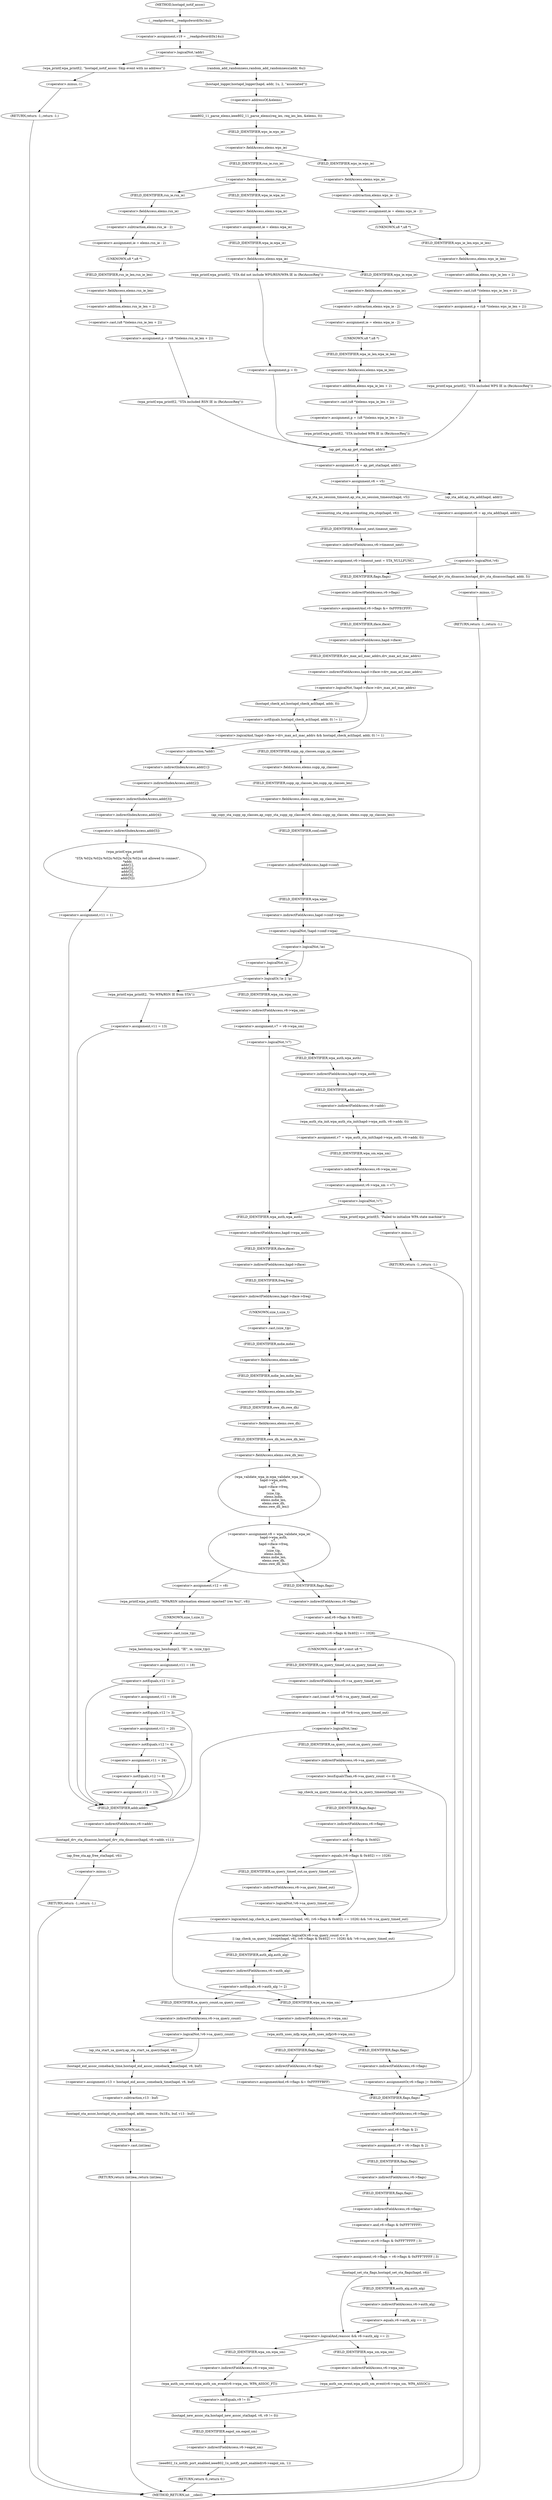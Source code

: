 digraph hostapd_notif_assoc {  
"1000136" [label = "(<operator>.assignment,v19 = __readgsdword(0x14u))" ]
"1000138" [label = "(__readgsdword,__readgsdword(0x14u))" ]
"1000141" [label = "(<operator>.logicalNot,!addr)" ]
"1000144" [label = "(wpa_printf,wpa_printf(2, \"hostapd_notif_assoc: Skip event with no address\"))" ]
"1000147" [label = "(RETURN,return -1;,return -1;)" ]
"1000148" [label = "(<operator>.minus,-1)" ]
"1000150" [label = "(random_add_randomness,random_add_randomness(addr, 6u))" ]
"1000153" [label = "(hostapd_logger,hostapd_logger(hapd, addr, 1u, 2, \"associated\"))" ]
"1000159" [label = "(ieee802_11_parse_elems,ieee802_11_parse_elems(req_ies, req_ies_len, &elems, 0))" ]
"1000162" [label = "(<operator>.addressOf,&elems)" ]
"1000166" [label = "(<operator>.fieldAccess,elems.wps_ie)" ]
"1000168" [label = "(FIELD_IDENTIFIER,wps_ie,wps_ie)" ]
"1000170" [label = "(<operator>.assignment,ie = elems.wps_ie - 2)" ]
"1000172" [label = "(<operator>.subtraction,elems.wps_ie - 2)" ]
"1000173" [label = "(<operator>.fieldAccess,elems.wps_ie)" ]
"1000175" [label = "(FIELD_IDENTIFIER,wps_ie,wps_ie)" ]
"1000177" [label = "(<operator>.assignment,p = (u8 *)(elems.wps_ie_len + 2))" ]
"1000179" [label = "(<operator>.cast,(u8 *)(elems.wps_ie_len + 2))" ]
"1000180" [label = "(UNKNOWN,u8 *,u8 *)" ]
"1000181" [label = "(<operator>.addition,elems.wps_ie_len + 2)" ]
"1000182" [label = "(<operator>.fieldAccess,elems.wps_ie_len)" ]
"1000184" [label = "(FIELD_IDENTIFIER,wps_ie_len,wps_ie_len)" ]
"1000186" [label = "(wpa_printf,wpa_printf(2, \"STA included WPS IE in (Re)AssocReq\"))" ]
"1000191" [label = "(<operator>.fieldAccess,elems.rsn_ie)" ]
"1000193" [label = "(FIELD_IDENTIFIER,rsn_ie,rsn_ie)" ]
"1000195" [label = "(<operator>.assignment,ie = elems.rsn_ie - 2)" ]
"1000197" [label = "(<operator>.subtraction,elems.rsn_ie - 2)" ]
"1000198" [label = "(<operator>.fieldAccess,elems.rsn_ie)" ]
"1000200" [label = "(FIELD_IDENTIFIER,rsn_ie,rsn_ie)" ]
"1000202" [label = "(<operator>.assignment,p = (u8 *)(elems.rsn_ie_len + 2))" ]
"1000204" [label = "(<operator>.cast,(u8 *)(elems.rsn_ie_len + 2))" ]
"1000205" [label = "(UNKNOWN,u8 *,u8 *)" ]
"1000206" [label = "(<operator>.addition,elems.rsn_ie_len + 2)" ]
"1000207" [label = "(<operator>.fieldAccess,elems.rsn_ie_len)" ]
"1000209" [label = "(FIELD_IDENTIFIER,rsn_ie_len,rsn_ie_len)" ]
"1000211" [label = "(wpa_printf,wpa_printf(2, \"STA included RSN IE in (Re)AssocReq\"))" ]
"1000216" [label = "(<operator>.assignment,ie = elems.wpa_ie)" ]
"1000218" [label = "(<operator>.fieldAccess,elems.wpa_ie)" ]
"1000220" [label = "(FIELD_IDENTIFIER,wpa_ie,wpa_ie)" ]
"1000222" [label = "(<operator>.fieldAccess,elems.wpa_ie)" ]
"1000224" [label = "(FIELD_IDENTIFIER,wpa_ie,wpa_ie)" ]
"1000226" [label = "(<operator>.assignment,ie = elems.wpa_ie - 2)" ]
"1000228" [label = "(<operator>.subtraction,elems.wpa_ie - 2)" ]
"1000229" [label = "(<operator>.fieldAccess,elems.wpa_ie)" ]
"1000231" [label = "(FIELD_IDENTIFIER,wpa_ie,wpa_ie)" ]
"1000233" [label = "(<operator>.assignment,p = (u8 *)(elems.wpa_ie_len + 2))" ]
"1000235" [label = "(<operator>.cast,(u8 *)(elems.wpa_ie_len + 2))" ]
"1000236" [label = "(UNKNOWN,u8 *,u8 *)" ]
"1000237" [label = "(<operator>.addition,elems.wpa_ie_len + 2)" ]
"1000238" [label = "(<operator>.fieldAccess,elems.wpa_ie_len)" ]
"1000240" [label = "(FIELD_IDENTIFIER,wpa_ie_len,wpa_ie_len)" ]
"1000242" [label = "(wpa_printf,wpa_printf(2, \"STA included WPA IE in (Re)AssocReq\"))" ]
"1000247" [label = "(wpa_printf,wpa_printf(2, \"STA did not include WPS/RSN/WPA IE in (Re)AssocReq\"))" ]
"1000250" [label = "(<operator>.assignment,p = 0)" ]
"1000253" [label = "(<operator>.assignment,v5 = ap_get_sta(hapd, addr))" ]
"1000255" [label = "(ap_get_sta,ap_get_sta(hapd, addr))" ]
"1000258" [label = "(<operator>.assignment,v6 = v5)" ]
"1000264" [label = "(ap_sta_no_session_timeout,ap_sta_no_session_timeout(hapd, v5))" ]
"1000267" [label = "(accounting_sta_stop,accounting_sta_stop(hapd, v6))" ]
"1000270" [label = "(<operator>.assignment,v6->timeout_next = STA_NULLFUNC)" ]
"1000271" [label = "(<operator>.indirectFieldAccess,v6->timeout_next)" ]
"1000273" [label = "(FIELD_IDENTIFIER,timeout_next,timeout_next)" ]
"1000277" [label = "(<operator>.assignment,v6 = ap_sta_add(hapd, addr))" ]
"1000279" [label = "(ap_sta_add,ap_sta_add(hapd, addr))" ]
"1000283" [label = "(<operator>.logicalNot,!v6)" ]
"1000286" [label = "(hostapd_drv_sta_disassoc,hostapd_drv_sta_disassoc(hapd, addr, 5))" ]
"1000290" [label = "(RETURN,return -1;,return -1;)" ]
"1000291" [label = "(<operator>.minus,-1)" ]
"1000293" [label = "(<operators>.assignmentAnd,v6->flags &= 0xFFFECFFF)" ]
"1000294" [label = "(<operator>.indirectFieldAccess,v6->flags)" ]
"1000296" [label = "(FIELD_IDENTIFIER,flags,flags)" ]
"1000299" [label = "(<operator>.logicalAnd,!hapd->iface->drv_max_acl_mac_addrs && hostapd_check_acl(hapd, addr, 0) != 1)" ]
"1000300" [label = "(<operator>.logicalNot,!hapd->iface->drv_max_acl_mac_addrs)" ]
"1000301" [label = "(<operator>.indirectFieldAccess,hapd->iface->drv_max_acl_mac_addrs)" ]
"1000302" [label = "(<operator>.indirectFieldAccess,hapd->iface)" ]
"1000304" [label = "(FIELD_IDENTIFIER,iface,iface)" ]
"1000305" [label = "(FIELD_IDENTIFIER,drv_max_acl_mac_addrs,drv_max_acl_mac_addrs)" ]
"1000306" [label = "(<operator>.notEquals,hostapd_check_acl(hapd, addr, 0) != 1)" ]
"1000307" [label = "(hostapd_check_acl,hostapd_check_acl(hapd, addr, 0))" ]
"1000313" [label = "(wpa_printf,wpa_printf(\n      3,\n      \"STA %02x:%02x:%02x:%02x:%02x:%02x not allowed to connect\",\n      *addr,\n      addr[1],\n      addr[2],\n      addr[3],\n      addr[4],\n      addr[5]))" ]
"1000316" [label = "(<operator>.indirection,*addr)" ]
"1000318" [label = "(<operator>.indirectIndexAccess,addr[1])" ]
"1000321" [label = "(<operator>.indirectIndexAccess,addr[2])" ]
"1000324" [label = "(<operator>.indirectIndexAccess,addr[3])" ]
"1000327" [label = "(<operator>.indirectIndexAccess,addr[4])" ]
"1000330" [label = "(<operator>.indirectIndexAccess,addr[5])" ]
"1000333" [label = "(<operator>.assignment,v11 = 1)" ]
"1000337" [label = "(hostapd_drv_sta_disassoc,hostapd_drv_sta_disassoc(hapd, v6->addr, v11))" ]
"1000339" [label = "(<operator>.indirectFieldAccess,v6->addr)" ]
"1000341" [label = "(FIELD_IDENTIFIER,addr,addr)" ]
"1000343" [label = "(ap_free_sta,ap_free_sta(hapd, v6))" ]
"1000346" [label = "(RETURN,return -1;,return -1;)" ]
"1000347" [label = "(<operator>.minus,-1)" ]
"1000349" [label = "(ap_copy_sta_supp_op_classes,ap_copy_sta_supp_op_classes(v6, elems.supp_op_classes, elems.supp_op_classes_len))" ]
"1000351" [label = "(<operator>.fieldAccess,elems.supp_op_classes)" ]
"1000353" [label = "(FIELD_IDENTIFIER,supp_op_classes,supp_op_classes)" ]
"1000354" [label = "(<operator>.fieldAccess,elems.supp_op_classes_len)" ]
"1000356" [label = "(FIELD_IDENTIFIER,supp_op_classes_len,supp_op_classes_len)" ]
"1000358" [label = "(<operator>.logicalNot,!hapd->conf->wpa)" ]
"1000359" [label = "(<operator>.indirectFieldAccess,hapd->conf->wpa)" ]
"1000360" [label = "(<operator>.indirectFieldAccess,hapd->conf)" ]
"1000362" [label = "(FIELD_IDENTIFIER,conf,conf)" ]
"1000363" [label = "(FIELD_IDENTIFIER,wpa,wpa)" ]
"1000366" [label = "(<operator>.logicalOr,!ie || !p)" ]
"1000367" [label = "(<operator>.logicalNot,!ie)" ]
"1000369" [label = "(<operator>.logicalNot,!p)" ]
"1000372" [label = "(wpa_printf,wpa_printf(2, \"No WPA/RSN IE from STA\"))" ]
"1000375" [label = "(<operator>.assignment,v11 = 13)" ]
"1000379" [label = "(<operator>.assignment,v7 = v6->wpa_sm)" ]
"1000381" [label = "(<operator>.indirectFieldAccess,v6->wpa_sm)" ]
"1000383" [label = "(FIELD_IDENTIFIER,wpa_sm,wpa_sm)" ]
"1000385" [label = "(<operator>.logicalNot,!v7)" ]
"1000388" [label = "(<operator>.assignment,v7 = wpa_auth_sta_init(hapd->wpa_auth, v6->addr, 0))" ]
"1000390" [label = "(wpa_auth_sta_init,wpa_auth_sta_init(hapd->wpa_auth, v6->addr, 0))" ]
"1000391" [label = "(<operator>.indirectFieldAccess,hapd->wpa_auth)" ]
"1000393" [label = "(FIELD_IDENTIFIER,wpa_auth,wpa_auth)" ]
"1000394" [label = "(<operator>.indirectFieldAccess,v6->addr)" ]
"1000396" [label = "(FIELD_IDENTIFIER,addr,addr)" ]
"1000398" [label = "(<operator>.assignment,v6->wpa_sm = v7)" ]
"1000399" [label = "(<operator>.indirectFieldAccess,v6->wpa_sm)" ]
"1000401" [label = "(FIELD_IDENTIFIER,wpa_sm,wpa_sm)" ]
"1000404" [label = "(<operator>.logicalNot,!v7)" ]
"1000407" [label = "(wpa_printf,wpa_printf(5, \"Failed to initialize WPA state machine\"))" ]
"1000410" [label = "(RETURN,return -1;,return -1;)" ]
"1000411" [label = "(<operator>.minus,-1)" ]
"1000413" [label = "(<operator>.assignment,v8 = wpa_validate_wpa_ie(\n         hapd->wpa_auth,\n         v7,\n         hapd->iface->freq,\n         ie,\n         (size_t)p,\n         elems.mdie,\n         elems.mdie_len,\n         elems.owe_dh,\n         elems.owe_dh_len))" ]
"1000415" [label = "(wpa_validate_wpa_ie,wpa_validate_wpa_ie(\n         hapd->wpa_auth,\n         v7,\n         hapd->iface->freq,\n         ie,\n         (size_t)p,\n         elems.mdie,\n         elems.mdie_len,\n         elems.owe_dh,\n         elems.owe_dh_len))" ]
"1000416" [label = "(<operator>.indirectFieldAccess,hapd->wpa_auth)" ]
"1000418" [label = "(FIELD_IDENTIFIER,wpa_auth,wpa_auth)" ]
"1000420" [label = "(<operator>.indirectFieldAccess,hapd->iface->freq)" ]
"1000421" [label = "(<operator>.indirectFieldAccess,hapd->iface)" ]
"1000423" [label = "(FIELD_IDENTIFIER,iface,iface)" ]
"1000424" [label = "(FIELD_IDENTIFIER,freq,freq)" ]
"1000426" [label = "(<operator>.cast,(size_t)p)" ]
"1000427" [label = "(UNKNOWN,size_t,size_t)" ]
"1000429" [label = "(<operator>.fieldAccess,elems.mdie)" ]
"1000431" [label = "(FIELD_IDENTIFIER,mdie,mdie)" ]
"1000432" [label = "(<operator>.fieldAccess,elems.mdie_len)" ]
"1000434" [label = "(FIELD_IDENTIFIER,mdie_len,mdie_len)" ]
"1000435" [label = "(<operator>.fieldAccess,elems.owe_dh)" ]
"1000437" [label = "(FIELD_IDENTIFIER,owe_dh,owe_dh)" ]
"1000438" [label = "(<operator>.fieldAccess,elems.owe_dh_len)" ]
"1000440" [label = "(FIELD_IDENTIFIER,owe_dh_len,owe_dh_len)" ]
"1000444" [label = "(<operator>.assignment,v12 = v8)" ]
"1000447" [label = "(wpa_printf,wpa_printf(2, \"WPA/RSN information element rejected? (res %u)\", v8))" ]
"1000451" [label = "(wpa_hexdump,wpa_hexdump(2, \"IE\", ie, (size_t)p))" ]
"1000455" [label = "(<operator>.cast,(size_t)p)" ]
"1000456" [label = "(UNKNOWN,size_t,size_t)" ]
"1000458" [label = "(<operator>.assignment,v11 = 18)" ]
"1000462" [label = "(<operator>.notEquals,v12 != 2)" ]
"1000466" [label = "(<operator>.assignment,v11 = 19)" ]
"1000470" [label = "(<operator>.notEquals,v12 != 3)" ]
"1000474" [label = "(<operator>.assignment,v11 = 20)" ]
"1000478" [label = "(<operator>.notEquals,v12 != 4)" ]
"1000482" [label = "(<operator>.assignment,v11 = 24)" ]
"1000486" [label = "(<operator>.notEquals,v12 != 8)" ]
"1000489" [label = "(<operator>.assignment,v11 = 13)" ]
"1000494" [label = "(<operator>.equals,(v6->flags & 0x402) == 1026)" ]
"1000495" [label = "(<operator>.and,v6->flags & 0x402)" ]
"1000496" [label = "(<operator>.indirectFieldAccess,v6->flags)" ]
"1000498" [label = "(FIELD_IDENTIFIER,flags,flags)" ]
"1000502" [label = "(<operator>.assignment,iea = (const u8 *)v6->sa_query_timed_out)" ]
"1000504" [label = "(<operator>.cast,(const u8 *)v6->sa_query_timed_out)" ]
"1000505" [label = "(UNKNOWN,const u8 *,const u8 *)" ]
"1000506" [label = "(<operator>.indirectFieldAccess,v6->sa_query_timed_out)" ]
"1000508" [label = "(FIELD_IDENTIFIER,sa_query_timed_out,sa_query_timed_out)" ]
"1000510" [label = "(<operator>.logicalNot,!iea)" ]
"1000514" [label = "(<operator>.logicalOr,v6->sa_query_count <= 0\n        || (ap_check_sa_query_timeout(hapd, v6), (v6->flags & 0x402) == 1026) && !v6->sa_query_timed_out)" ]
"1000515" [label = "(<operator>.lessEqualsThan,v6->sa_query_count <= 0)" ]
"1000516" [label = "(<operator>.indirectFieldAccess,v6->sa_query_count)" ]
"1000518" [label = "(FIELD_IDENTIFIER,sa_query_count,sa_query_count)" ]
"1000520" [label = "(<operator>.logicalAnd,(ap_check_sa_query_timeout(hapd, v6), (v6->flags & 0x402) == 1026) && !v6->sa_query_timed_out)" ]
"1000522" [label = "(ap_check_sa_query_timeout,ap_check_sa_query_timeout(hapd, v6))" ]
"1000525" [label = "(<operator>.equals,(v6->flags & 0x402) == 1026)" ]
"1000526" [label = "(<operator>.and,v6->flags & 0x402)" ]
"1000527" [label = "(<operator>.indirectFieldAccess,v6->flags)" ]
"1000529" [label = "(FIELD_IDENTIFIER,flags,flags)" ]
"1000532" [label = "(<operator>.logicalNot,!v6->sa_query_timed_out)" ]
"1000533" [label = "(<operator>.indirectFieldAccess,v6->sa_query_timed_out)" ]
"1000535" [label = "(FIELD_IDENTIFIER,sa_query_timed_out,sa_query_timed_out)" ]
"1000538" [label = "(<operator>.notEquals,v6->auth_alg != 2)" ]
"1000539" [label = "(<operator>.indirectFieldAccess,v6->auth_alg)" ]
"1000541" [label = "(FIELD_IDENTIFIER,auth_alg,auth_alg)" ]
"1000545" [label = "(<operator>.logicalNot,!v6->sa_query_count)" ]
"1000546" [label = "(<operator>.indirectFieldAccess,v6->sa_query_count)" ]
"1000548" [label = "(FIELD_IDENTIFIER,sa_query_count,sa_query_count)" ]
"1000549" [label = "(ap_sta_start_sa_query,ap_sta_start_sa_query(hapd, v6))" ]
"1000552" [label = "(<operator>.assignment,v13 = hostapd_eid_assoc_comeback_time(hapd, v6, buf))" ]
"1000554" [label = "(hostapd_eid_assoc_comeback_time,hostapd_eid_assoc_comeback_time(hapd, v6, buf))" ]
"1000558" [label = "(hostapd_sta_assoc,hostapd_sta_assoc(hapd, addr, reassoc, 0x1Eu, buf, v13 - buf))" ]
"1000564" [label = "(<operator>.subtraction,v13 - buf)" ]
"1000567" [label = "(RETURN,return (int)iea;,return (int)iea;)" ]
"1000568" [label = "(<operator>.cast,(int)iea)" ]
"1000569" [label = "(UNKNOWN,int,int)" ]
"1000572" [label = "(wpa_auth_uses_mfp,wpa_auth_uses_mfp(v6->wpa_sm))" ]
"1000573" [label = "(<operator>.indirectFieldAccess,v6->wpa_sm)" ]
"1000575" [label = "(FIELD_IDENTIFIER,wpa_sm,wpa_sm)" ]
"1000576" [label = "(<operators>.assignmentOr,v6->flags |= 0x400u)" ]
"1000577" [label = "(<operator>.indirectFieldAccess,v6->flags)" ]
"1000579" [label = "(FIELD_IDENTIFIER,flags,flags)" ]
"1000582" [label = "(<operators>.assignmentAnd,v6->flags &= 0xFFFFFBFF)" ]
"1000583" [label = "(<operator>.indirectFieldAccess,v6->flags)" ]
"1000585" [label = "(FIELD_IDENTIFIER,flags,flags)" ]
"1000588" [label = "(<operator>.assignment,v9 = v6->flags & 2)" ]
"1000590" [label = "(<operator>.and,v6->flags & 2)" ]
"1000591" [label = "(<operator>.indirectFieldAccess,v6->flags)" ]
"1000593" [label = "(FIELD_IDENTIFIER,flags,flags)" ]
"1000595" [label = "(<operator>.assignment,v6->flags = v6->flags & 0xFFF7FFFF | 3)" ]
"1000596" [label = "(<operator>.indirectFieldAccess,v6->flags)" ]
"1000598" [label = "(FIELD_IDENTIFIER,flags,flags)" ]
"1000599" [label = "(<operator>.or,v6->flags & 0xFFF7FFFF | 3)" ]
"1000600" [label = "(<operator>.and,v6->flags & 0xFFF7FFFF)" ]
"1000601" [label = "(<operator>.indirectFieldAccess,v6->flags)" ]
"1000603" [label = "(FIELD_IDENTIFIER,flags,flags)" ]
"1000606" [label = "(hostapd_set_sta_flags,hostapd_set_sta_flags(hapd, v6))" ]
"1000610" [label = "(<operator>.logicalAnd,reassoc && v6->auth_alg == 2)" ]
"1000612" [label = "(<operator>.equals,v6->auth_alg == 2)" ]
"1000613" [label = "(<operator>.indirectFieldAccess,v6->auth_alg)" ]
"1000615" [label = "(FIELD_IDENTIFIER,auth_alg,auth_alg)" ]
"1000617" [label = "(wpa_auth_sm_event,wpa_auth_sm_event(v6->wpa_sm, WPA_ASSOC_FT))" ]
"1000618" [label = "(<operator>.indirectFieldAccess,v6->wpa_sm)" ]
"1000620" [label = "(FIELD_IDENTIFIER,wpa_sm,wpa_sm)" ]
"1000623" [label = "(wpa_auth_sm_event,wpa_auth_sm_event(v6->wpa_sm, WPA_ASSOC))" ]
"1000624" [label = "(<operator>.indirectFieldAccess,v6->wpa_sm)" ]
"1000626" [label = "(FIELD_IDENTIFIER,wpa_sm,wpa_sm)" ]
"1000628" [label = "(hostapd_new_assoc_sta,hostapd_new_assoc_sta(hapd, v6, v9 != 0))" ]
"1000631" [label = "(<operator>.notEquals,v9 != 0)" ]
"1000634" [label = "(ieee802_1x_notify_port_enabled,ieee802_1x_notify_port_enabled(v6->eapol_sm, 1))" ]
"1000635" [label = "(<operator>.indirectFieldAccess,v6->eapol_sm)" ]
"1000637" [label = "(FIELD_IDENTIFIER,eapol_sm,eapol_sm)" ]
"1000639" [label = "(RETURN,return 0;,return 0;)" ]
"1000115" [label = "(METHOD,hostapd_notif_assoc)" ]
"1000641" [label = "(METHOD_RETURN,int __cdecl)" ]
  "1000136" -> "1000141" 
  "1000138" -> "1000136" 
  "1000141" -> "1000144" 
  "1000141" -> "1000150" 
  "1000144" -> "1000148" 
  "1000147" -> "1000641" 
  "1000148" -> "1000147" 
  "1000150" -> "1000153" 
  "1000153" -> "1000162" 
  "1000159" -> "1000168" 
  "1000162" -> "1000159" 
  "1000166" -> "1000175" 
  "1000166" -> "1000193" 
  "1000168" -> "1000166" 
  "1000170" -> "1000180" 
  "1000172" -> "1000170" 
  "1000173" -> "1000172" 
  "1000175" -> "1000173" 
  "1000177" -> "1000186" 
  "1000179" -> "1000177" 
  "1000180" -> "1000184" 
  "1000181" -> "1000179" 
  "1000182" -> "1000181" 
  "1000184" -> "1000182" 
  "1000186" -> "1000255" 
  "1000191" -> "1000200" 
  "1000191" -> "1000220" 
  "1000193" -> "1000191" 
  "1000195" -> "1000205" 
  "1000197" -> "1000195" 
  "1000198" -> "1000197" 
  "1000200" -> "1000198" 
  "1000202" -> "1000211" 
  "1000204" -> "1000202" 
  "1000205" -> "1000209" 
  "1000206" -> "1000204" 
  "1000207" -> "1000206" 
  "1000209" -> "1000207" 
  "1000211" -> "1000255" 
  "1000216" -> "1000224" 
  "1000218" -> "1000216" 
  "1000220" -> "1000218" 
  "1000222" -> "1000231" 
  "1000222" -> "1000247" 
  "1000224" -> "1000222" 
  "1000226" -> "1000236" 
  "1000228" -> "1000226" 
  "1000229" -> "1000228" 
  "1000231" -> "1000229" 
  "1000233" -> "1000242" 
  "1000235" -> "1000233" 
  "1000236" -> "1000240" 
  "1000237" -> "1000235" 
  "1000238" -> "1000237" 
  "1000240" -> "1000238" 
  "1000242" -> "1000255" 
  "1000247" -> "1000250" 
  "1000250" -> "1000255" 
  "1000253" -> "1000258" 
  "1000255" -> "1000253" 
  "1000258" -> "1000264" 
  "1000258" -> "1000279" 
  "1000264" -> "1000267" 
  "1000267" -> "1000273" 
  "1000270" -> "1000296" 
  "1000271" -> "1000270" 
  "1000273" -> "1000271" 
  "1000277" -> "1000283" 
  "1000279" -> "1000277" 
  "1000283" -> "1000286" 
  "1000283" -> "1000296" 
  "1000286" -> "1000291" 
  "1000290" -> "1000641" 
  "1000291" -> "1000290" 
  "1000293" -> "1000304" 
  "1000294" -> "1000293" 
  "1000296" -> "1000294" 
  "1000299" -> "1000316" 
  "1000299" -> "1000353" 
  "1000300" -> "1000299" 
  "1000300" -> "1000307" 
  "1000301" -> "1000300" 
  "1000302" -> "1000305" 
  "1000304" -> "1000302" 
  "1000305" -> "1000301" 
  "1000306" -> "1000299" 
  "1000307" -> "1000306" 
  "1000313" -> "1000333" 
  "1000316" -> "1000318" 
  "1000318" -> "1000321" 
  "1000321" -> "1000324" 
  "1000324" -> "1000327" 
  "1000327" -> "1000330" 
  "1000330" -> "1000313" 
  "1000333" -> "1000341" 
  "1000337" -> "1000343" 
  "1000339" -> "1000337" 
  "1000341" -> "1000339" 
  "1000343" -> "1000347" 
  "1000346" -> "1000641" 
  "1000347" -> "1000346" 
  "1000349" -> "1000362" 
  "1000351" -> "1000356" 
  "1000353" -> "1000351" 
  "1000354" -> "1000349" 
  "1000356" -> "1000354" 
  "1000358" -> "1000593" 
  "1000358" -> "1000367" 
  "1000359" -> "1000358" 
  "1000360" -> "1000363" 
  "1000362" -> "1000360" 
  "1000363" -> "1000359" 
  "1000366" -> "1000372" 
  "1000366" -> "1000383" 
  "1000367" -> "1000366" 
  "1000367" -> "1000369" 
  "1000369" -> "1000366" 
  "1000372" -> "1000375" 
  "1000375" -> "1000341" 
  "1000379" -> "1000385" 
  "1000381" -> "1000379" 
  "1000383" -> "1000381" 
  "1000385" -> "1000393" 
  "1000385" -> "1000418" 
  "1000388" -> "1000401" 
  "1000390" -> "1000388" 
  "1000391" -> "1000396" 
  "1000393" -> "1000391" 
  "1000394" -> "1000390" 
  "1000396" -> "1000394" 
  "1000398" -> "1000404" 
  "1000399" -> "1000398" 
  "1000401" -> "1000399" 
  "1000404" -> "1000407" 
  "1000404" -> "1000418" 
  "1000407" -> "1000411" 
  "1000410" -> "1000641" 
  "1000411" -> "1000410" 
  "1000413" -> "1000444" 
  "1000413" -> "1000498" 
  "1000415" -> "1000413" 
  "1000416" -> "1000423" 
  "1000418" -> "1000416" 
  "1000420" -> "1000427" 
  "1000421" -> "1000424" 
  "1000423" -> "1000421" 
  "1000424" -> "1000420" 
  "1000426" -> "1000431" 
  "1000427" -> "1000426" 
  "1000429" -> "1000434" 
  "1000431" -> "1000429" 
  "1000432" -> "1000437" 
  "1000434" -> "1000432" 
  "1000435" -> "1000440" 
  "1000437" -> "1000435" 
  "1000438" -> "1000415" 
  "1000440" -> "1000438" 
  "1000444" -> "1000447" 
  "1000447" -> "1000456" 
  "1000451" -> "1000458" 
  "1000455" -> "1000451" 
  "1000456" -> "1000455" 
  "1000458" -> "1000462" 
  "1000462" -> "1000466" 
  "1000462" -> "1000341" 
  "1000466" -> "1000470" 
  "1000470" -> "1000474" 
  "1000470" -> "1000341" 
  "1000474" -> "1000478" 
  "1000478" -> "1000482" 
  "1000478" -> "1000341" 
  "1000482" -> "1000486" 
  "1000486" -> "1000489" 
  "1000486" -> "1000341" 
  "1000489" -> "1000341" 
  "1000494" -> "1000505" 
  "1000494" -> "1000575" 
  "1000495" -> "1000494" 
  "1000496" -> "1000495" 
  "1000498" -> "1000496" 
  "1000502" -> "1000510" 
  "1000504" -> "1000502" 
  "1000505" -> "1000508" 
  "1000506" -> "1000504" 
  "1000508" -> "1000506" 
  "1000510" -> "1000518" 
  "1000510" -> "1000575" 
  "1000514" -> "1000541" 
  "1000514" -> "1000575" 
  "1000515" -> "1000514" 
  "1000515" -> "1000522" 
  "1000516" -> "1000515" 
  "1000518" -> "1000516" 
  "1000520" -> "1000514" 
  "1000522" -> "1000529" 
  "1000525" -> "1000520" 
  "1000525" -> "1000535" 
  "1000526" -> "1000525" 
  "1000527" -> "1000526" 
  "1000529" -> "1000527" 
  "1000532" -> "1000520" 
  "1000533" -> "1000532" 
  "1000535" -> "1000533" 
  "1000538" -> "1000548" 
  "1000538" -> "1000575" 
  "1000539" -> "1000538" 
  "1000541" -> "1000539" 
  "1000545" -> "1000549" 
  "1000545" -> "1000554" 
  "1000546" -> "1000545" 
  "1000548" -> "1000546" 
  "1000549" -> "1000554" 
  "1000552" -> "1000564" 
  "1000554" -> "1000552" 
  "1000558" -> "1000569" 
  "1000564" -> "1000558" 
  "1000567" -> "1000641" 
  "1000568" -> "1000567" 
  "1000569" -> "1000568" 
  "1000572" -> "1000579" 
  "1000572" -> "1000585" 
  "1000573" -> "1000572" 
  "1000575" -> "1000573" 
  "1000576" -> "1000593" 
  "1000577" -> "1000576" 
  "1000579" -> "1000577" 
  "1000582" -> "1000593" 
  "1000583" -> "1000582" 
  "1000585" -> "1000583" 
  "1000588" -> "1000598" 
  "1000590" -> "1000588" 
  "1000591" -> "1000590" 
  "1000593" -> "1000591" 
  "1000595" -> "1000606" 
  "1000596" -> "1000603" 
  "1000598" -> "1000596" 
  "1000599" -> "1000595" 
  "1000600" -> "1000599" 
  "1000601" -> "1000600" 
  "1000603" -> "1000601" 
  "1000606" -> "1000610" 
  "1000606" -> "1000615" 
  "1000610" -> "1000620" 
  "1000610" -> "1000626" 
  "1000612" -> "1000610" 
  "1000613" -> "1000612" 
  "1000615" -> "1000613" 
  "1000617" -> "1000631" 
  "1000618" -> "1000617" 
  "1000620" -> "1000618" 
  "1000623" -> "1000631" 
  "1000624" -> "1000623" 
  "1000626" -> "1000624" 
  "1000628" -> "1000637" 
  "1000631" -> "1000628" 
  "1000634" -> "1000639" 
  "1000635" -> "1000634" 
  "1000637" -> "1000635" 
  "1000639" -> "1000641" 
  "1000115" -> "1000138" 
}
